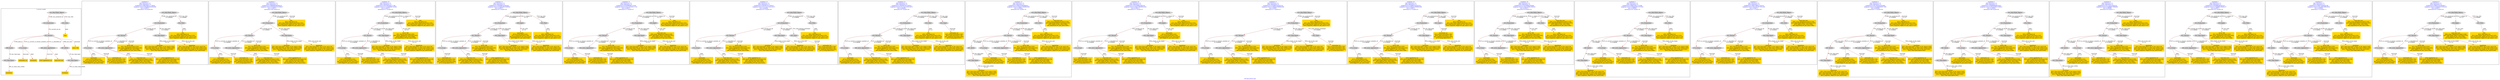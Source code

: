 digraph n0 {
fontcolor="blue"
remincross="true"
label="s03-ima-artists.xml"
subgraph cluster_0 {
label="1-correct model"
n2[style="filled",color="white",fillcolor="lightgray",label="E12_Production1"];
n3[style="filled",color="white",fillcolor="lightgray",label="E21_Person1"];
n4[style="filled",color="white",fillcolor="lightgray",label="E69_Death1"];
n5[style="filled",color="white",fillcolor="lightgray",label="E74_Group1"];
n6[style="filled",color="white",fillcolor="lightgray",label="E82_Actor_Appellation1"];
n7[style="filled",color="white",fillcolor="lightgray",label="E67_Birth1"];
n8[shape="plaintext",style="filled",fillcolor="gold",label="Artist URI"];
n9[style="filled",color="white",fillcolor="lightgray",label="E22_Man-Made_Object1"];
n10[style="filled",color="white",fillcolor="lightgray",label="E35_Title1"];
n11[shape="plaintext",style="filled",fillcolor="gold",label="title"];
n12[style="filled",color="white",fillcolor="lightgray",label="E52_Time-Span1"];
n13[shape="plaintext",style="filled",fillcolor="gold",label="birthDate"];
n14[style="filled",color="white",fillcolor="lightgray",label="E52_Time-Span2"];
n15[shape="plaintext",style="filled",fillcolor="gold",label="deathDate"];
n16[shape="plaintext",style="filled",fillcolor="gold",label="nationality uri"];
n17[shape="plaintext",style="filled",fillcolor="gold",label="nationality"];
n18[shape="plaintext",style="filled",fillcolor="gold",label="artist appellation uri"];
n19[shape="plaintext",style="filled",fillcolor="gold",label="name first last"];
}
subgraph cluster_1 {
label="candidate 0\nlink coherence:1.0\nnode coherence:1.0\nconfidence:0.5962596211778926\nmapping score:0.5945865403926308\ncost:13.99971\n-precision:0.79-recall:0.65"
n21[style="filled",color="white",fillcolor="lightgray",label="E12_Production1"];
n22[style="filled",color="white",fillcolor="lightgray",label="E21_Person1"];
n23[style="filled",color="white",fillcolor="lightgray",label="E52_Time-Span2"];
n24[style="filled",color="white",fillcolor="lightgray",label="E74_Group1"];
n25[style="filled",color="white",fillcolor="lightgray",label="E82_Actor_Appellation1"];
n26[style="filled",color="white",fillcolor="lightgray",label="E22_Man-Made_Object1"];
n27[style="filled",color="white",fillcolor="lightgray",label="E35_Title1"];
n28[shape="plaintext",style="filled",fillcolor="gold",label="nationality\n[E74_Group,label,0.552]\n[E74_Group,classLink,0.344]\n[E8_Acquisition,P3_has_note,0.055]\n[E30_Right,P3_has_note,0.049]"];
n29[shape="plaintext",style="filled",fillcolor="gold",label="birthDate\n[E52_Time-Span,P82a_begin_of_the_begin,0.593]\n[E52_Time-Span,P82_at_some_time_within,0.303]\n[E52_Time-Span,P82b_end_of_the_end,0.062]\n[E52_Time-Span,label,0.042]"];
n30[shape="plaintext",style="filled",fillcolor="gold",label="name first last\n[E82_Actor_Appellation,label,0.536]\n[E22_Man-Made_Object,classLink,0.297]\n[E30_Right,P3_has_note,0.085]\n[E8_Acquisition,P3_has_note,0.082]"];
n31[shape="plaintext",style="filled",fillcolor="gold",label="nationality uri\n[E74_Group,classLink,0.704]\n[E55_Type,classLink,0.176]\n[E57_Material,classLink,0.082]\n[E74_Group,label,0.037]"];
n32[shape="plaintext",style="filled",fillcolor="gold",label="deathDate\n[E52_Time-Span,P82b_end_of_the_end,0.54]\n[E52_Time-Span,P82_at_some_time_within,0.33]\n[E52_Time-Span,P82a_begin_of_the_begin,0.091]\n[E33_Linguistic_Object,P3_has_note,0.039]"];
n33[shape="plaintext",style="filled",fillcolor="gold",label="Artist URI\n[E21_Person,classLink,0.503]\n[E82_Actor_Appellation,classLink,0.382]\n[E30_Right,P3_has_note,0.068]\n[E8_Acquisition,P3_has_note,0.046]"];
n34[shape="plaintext",style="filled",fillcolor="gold",label="artist appellation uri\n[E82_Actor_Appellation,classLink,0.94]\n[E21_Person,classLink,0.048]\n[E30_Right,P3_has_note,0.007]\n[E8_Acquisition,P3_has_note,0.005]"];
n35[shape="plaintext",style="filled",fillcolor="gold",label="title\n[E35_Title,label,0.4]\n[E22_Man-Made_Object,classLink,0.335]\n[E73_Information_Object,P3_has_note,0.133]\n[E33_Linguistic_Object,P3_has_note,0.131]"];
}
subgraph cluster_2 {
label="candidate 1\nlink coherence:1.0\nnode coherence:1.0\nconfidence:0.5880848366589253\nmapping score:0.5918616122196417\ncost:12.99975\n-precision:0.69-recall:0.53"
n37[style="filled",color="white",fillcolor="lightgray",label="E12_Production1"];
n38[style="filled",color="white",fillcolor="lightgray",label="E21_Person1"];
n39[style="filled",color="white",fillcolor="lightgray",label="E52_Time-Span2"];
n40[style="filled",color="white",fillcolor="lightgray",label="E74_Group1"];
n41[style="filled",color="white",fillcolor="lightgray",label="E82_Actor_Appellation1"];
n42[style="filled",color="white",fillcolor="lightgray",label="E22_Man-Made_Object1"];
n43[shape="plaintext",style="filled",fillcolor="gold",label="nationality\n[E74_Group,label,0.552]\n[E74_Group,classLink,0.344]\n[E8_Acquisition,P3_has_note,0.055]\n[E30_Right,P3_has_note,0.049]"];
n44[shape="plaintext",style="filled",fillcolor="gold",label="birthDate\n[E52_Time-Span,P82a_begin_of_the_begin,0.593]\n[E52_Time-Span,P82_at_some_time_within,0.303]\n[E52_Time-Span,P82b_end_of_the_end,0.062]\n[E52_Time-Span,label,0.042]"];
n45[shape="plaintext",style="filled",fillcolor="gold",label="name first last\n[E82_Actor_Appellation,label,0.536]\n[E22_Man-Made_Object,classLink,0.297]\n[E30_Right,P3_has_note,0.085]\n[E8_Acquisition,P3_has_note,0.082]"];
n46[shape="plaintext",style="filled",fillcolor="gold",label="nationality uri\n[E74_Group,classLink,0.704]\n[E55_Type,classLink,0.176]\n[E57_Material,classLink,0.082]\n[E74_Group,label,0.037]"];
n47[shape="plaintext",style="filled",fillcolor="gold",label="deathDate\n[E52_Time-Span,P82b_end_of_the_end,0.54]\n[E52_Time-Span,P82_at_some_time_within,0.33]\n[E52_Time-Span,P82a_begin_of_the_begin,0.091]\n[E33_Linguistic_Object,P3_has_note,0.039]"];
n48[shape="plaintext",style="filled",fillcolor="gold",label="Artist URI\n[E21_Person,classLink,0.503]\n[E82_Actor_Appellation,classLink,0.382]\n[E30_Right,P3_has_note,0.068]\n[E8_Acquisition,P3_has_note,0.046]"];
n49[shape="plaintext",style="filled",fillcolor="gold",label="artist appellation uri\n[E82_Actor_Appellation,classLink,0.94]\n[E21_Person,classLink,0.048]\n[E30_Right,P3_has_note,0.007]\n[E8_Acquisition,P3_has_note,0.005]"];
n50[shape="plaintext",style="filled",fillcolor="gold",label="title\n[E35_Title,label,0.4]\n[E22_Man-Made_Object,classLink,0.335]\n[E73_Information_Object,P3_has_note,0.133]\n[E33_Linguistic_Object,P3_has_note,0.131]"];
}
subgraph cluster_3 {
label="candidate 10\nlink coherence:1.0\nnode coherence:1.0\nconfidence:0.5337340540217799\nmapping score:0.5737446846739266\ncost:13.99975\n-precision:0.57-recall:0.47"
n52[style="filled",color="white",fillcolor="lightgray",label="E12_Production1"];
n53[style="filled",color="white",fillcolor="lightgray",label="E21_Person1"];
n54[style="filled",color="white",fillcolor="lightgray",label="E52_Time-Span2"];
n55[style="filled",color="white",fillcolor="lightgray",label="E74_Group1"];
n56[style="filled",color="white",fillcolor="lightgray",label="E82_Actor_Appellation1"];
n57[style="filled",color="white",fillcolor="lightgray",label="E22_Man-Made_Object1"];
n58[style="filled",color="white",fillcolor="lightgray",label="E30_Right1"];
n59[shape="plaintext",style="filled",fillcolor="gold",label="nationality\n[E74_Group,label,0.552]\n[E74_Group,classLink,0.344]\n[E8_Acquisition,P3_has_note,0.055]\n[E30_Right,P3_has_note,0.049]"];
n60[shape="plaintext",style="filled",fillcolor="gold",label="Artist URI\n[E21_Person,classLink,0.503]\n[E82_Actor_Appellation,classLink,0.382]\n[E30_Right,P3_has_note,0.068]\n[E8_Acquisition,P3_has_note,0.046]"];
n61[shape="plaintext",style="filled",fillcolor="gold",label="birthDate\n[E52_Time-Span,P82a_begin_of_the_begin,0.593]\n[E52_Time-Span,P82_at_some_time_within,0.303]\n[E52_Time-Span,P82b_end_of_the_end,0.062]\n[E52_Time-Span,label,0.042]"];
n62[shape="plaintext",style="filled",fillcolor="gold",label="name first last\n[E82_Actor_Appellation,label,0.536]\n[E22_Man-Made_Object,classLink,0.297]\n[E30_Right,P3_has_note,0.085]\n[E8_Acquisition,P3_has_note,0.082]"];
n63[shape="plaintext",style="filled",fillcolor="gold",label="nationality uri\n[E74_Group,classLink,0.704]\n[E55_Type,classLink,0.176]\n[E57_Material,classLink,0.082]\n[E74_Group,label,0.037]"];
n64[shape="plaintext",style="filled",fillcolor="gold",label="deathDate\n[E52_Time-Span,P82b_end_of_the_end,0.54]\n[E52_Time-Span,P82_at_some_time_within,0.33]\n[E52_Time-Span,P82a_begin_of_the_begin,0.091]\n[E33_Linguistic_Object,P3_has_note,0.039]"];
n65[shape="plaintext",style="filled",fillcolor="gold",label="artist appellation uri\n[E82_Actor_Appellation,classLink,0.94]\n[E21_Person,classLink,0.048]\n[E30_Right,P3_has_note,0.007]\n[E8_Acquisition,P3_has_note,0.005]"];
n66[shape="plaintext",style="filled",fillcolor="gold",label="title\n[E35_Title,label,0.4]\n[E22_Man-Made_Object,classLink,0.335]\n[E73_Information_Object,P3_has_note,0.133]\n[E33_Linguistic_Object,P3_has_note,0.131]"];
}
subgraph cluster_4 {
label="candidate 11\nlink coherence:1.0\nnode coherence:1.0\nconfidence:0.5334086797082833\nmapping score:0.5528028932360944\ncost:14.99971\n-precision:0.67-recall:0.59"
n68[style="filled",color="white",fillcolor="lightgray",label="E12_Production1"];
n69[style="filled",color="white",fillcolor="lightgray",label="E21_Person1"];
n70[style="filled",color="white",fillcolor="lightgray",label="E52_Time-Span2"];
n71[style="filled",color="white",fillcolor="lightgray",label="E74_Group1"];
n72[style="filled",color="white",fillcolor="lightgray",label="E82_Actor_Appellation1"];
n73[style="filled",color="white",fillcolor="lightgray",label="E22_Man-Made_Object1"];
n74[style="filled",color="white",fillcolor="lightgray",label="E30_Right1"];
n75[style="filled",color="white",fillcolor="lightgray",label="E35_Title1"];
n76[shape="plaintext",style="filled",fillcolor="gold",label="nationality\n[E74_Group,label,0.552]\n[E74_Group,classLink,0.344]\n[E8_Acquisition,P3_has_note,0.055]\n[E30_Right,P3_has_note,0.049]"];
n77[shape="plaintext",style="filled",fillcolor="gold",label="birthDate\n[E52_Time-Span,P82a_begin_of_the_begin,0.593]\n[E52_Time-Span,P82_at_some_time_within,0.303]\n[E52_Time-Span,P82b_end_of_the_end,0.062]\n[E52_Time-Span,label,0.042]"];
n78[shape="plaintext",style="filled",fillcolor="gold",label="name first last\n[E82_Actor_Appellation,label,0.536]\n[E22_Man-Made_Object,classLink,0.297]\n[E30_Right,P3_has_note,0.085]\n[E8_Acquisition,P3_has_note,0.082]"];
n79[shape="plaintext",style="filled",fillcolor="gold",label="nationality uri\n[E74_Group,classLink,0.704]\n[E55_Type,classLink,0.176]\n[E57_Material,classLink,0.082]\n[E74_Group,label,0.037]"];
n80[shape="plaintext",style="filled",fillcolor="gold",label="deathDate\n[E52_Time-Span,P82b_end_of_the_end,0.54]\n[E52_Time-Span,P82_at_some_time_within,0.33]\n[E52_Time-Span,P82a_begin_of_the_begin,0.091]\n[E33_Linguistic_Object,P3_has_note,0.039]"];
n81[shape="plaintext",style="filled",fillcolor="gold",label="Artist URI\n[E21_Person,classLink,0.503]\n[E82_Actor_Appellation,classLink,0.382]\n[E30_Right,P3_has_note,0.068]\n[E8_Acquisition,P3_has_note,0.046]"];
n82[shape="plaintext",style="filled",fillcolor="gold",label="artist appellation uri\n[E82_Actor_Appellation,classLink,0.94]\n[E21_Person,classLink,0.048]\n[E30_Right,P3_has_note,0.007]\n[E8_Acquisition,P3_has_note,0.005]"];
n83[shape="plaintext",style="filled",fillcolor="gold",label="title\n[E35_Title,label,0.4]\n[E22_Man-Made_Object,classLink,0.335]\n[E73_Information_Object,P3_has_note,0.133]\n[E33_Linguistic_Object,P3_has_note,0.131]"];
}
subgraph cluster_5 {
label="candidate 12\nlink coherence:1.0\nnode coherence:1.0\nconfidence:0.5316399580715204\nmapping score:0.5522133193571735\ncost:13.99975\n-precision:0.57-recall:0.47"
n85[style="filled",color="white",fillcolor="lightgray",label="E12_Production1"];
n86[style="filled",color="white",fillcolor="lightgray",label="E21_Person1"];
n87[style="filled",color="white",fillcolor="lightgray",label="E52_Time-Span2"];
n88[style="filled",color="white",fillcolor="lightgray",label="E74_Group1"];
n89[style="filled",color="white",fillcolor="lightgray",label="E82_Actor_Appellation1"];
n90[style="filled",color="white",fillcolor="lightgray",label="E22_Man-Made_Object1"];
n91[style="filled",color="white",fillcolor="lightgray",label="E30_Right1"];
n92[shape="plaintext",style="filled",fillcolor="gold",label="nationality\n[E74_Group,label,0.552]\n[E74_Group,classLink,0.344]\n[E8_Acquisition,P3_has_note,0.055]\n[E30_Right,P3_has_note,0.049]"];
n93[shape="plaintext",style="filled",fillcolor="gold",label="name first last\n[E82_Actor_Appellation,label,0.536]\n[E22_Man-Made_Object,classLink,0.297]\n[E30_Right,P3_has_note,0.085]\n[E8_Acquisition,P3_has_note,0.082]"];
n94[shape="plaintext",style="filled",fillcolor="gold",label="birthDate\n[E52_Time-Span,P82a_begin_of_the_begin,0.593]\n[E52_Time-Span,P82_at_some_time_within,0.303]\n[E52_Time-Span,P82b_end_of_the_end,0.062]\n[E52_Time-Span,label,0.042]"];
n95[shape="plaintext",style="filled",fillcolor="gold",label="nationality uri\n[E74_Group,classLink,0.704]\n[E55_Type,classLink,0.176]\n[E57_Material,classLink,0.082]\n[E74_Group,label,0.037]"];
n96[shape="plaintext",style="filled",fillcolor="gold",label="deathDate\n[E52_Time-Span,P82b_end_of_the_end,0.54]\n[E52_Time-Span,P82_at_some_time_within,0.33]\n[E52_Time-Span,P82a_begin_of_the_begin,0.091]\n[E33_Linguistic_Object,P3_has_note,0.039]"];
n97[shape="plaintext",style="filled",fillcolor="gold",label="Artist URI\n[E21_Person,classLink,0.503]\n[E82_Actor_Appellation,classLink,0.382]\n[E30_Right,P3_has_note,0.068]\n[E8_Acquisition,P3_has_note,0.046]"];
n98[shape="plaintext",style="filled",fillcolor="gold",label="artist appellation uri\n[E82_Actor_Appellation,classLink,0.94]\n[E21_Person,classLink,0.048]\n[E30_Right,P3_has_note,0.007]\n[E8_Acquisition,P3_has_note,0.005]"];
n99[shape="plaintext",style="filled",fillcolor="gold",label="title\n[E35_Title,label,0.4]\n[E22_Man-Made_Object,classLink,0.335]\n[E73_Information_Object,P3_has_note,0.133]\n[E33_Linguistic_Object,P3_has_note,0.131]"];
}
subgraph cluster_6 {
label="candidate 13\nlink coherence:1.0\nnode coherence:1.0\nconfidence:0.5302641547240425\nmapping score:0.5517547182413475\ncost:14.99966\n-precision:0.67-recall:0.59"
n101[style="filled",color="white",fillcolor="lightgray",label="E12_Production1"];
n102[style="filled",color="white",fillcolor="lightgray",label="E21_Person1"];
n103[style="filled",color="white",fillcolor="lightgray",label="E52_Time-Span2"];
n104[style="filled",color="white",fillcolor="lightgray",label="E55_Type1"];
n105[style="filled",color="white",fillcolor="lightgray",label="E74_Group1"];
n106[style="filled",color="white",fillcolor="lightgray",label="E82_Actor_Appellation1"];
n107[style="filled",color="white",fillcolor="lightgray",label="E22_Man-Made_Object1"];
n108[style="filled",color="white",fillcolor="lightgray",label="E35_Title1"];
n109[shape="plaintext",style="filled",fillcolor="gold",label="nationality\n[E74_Group,label,0.552]\n[E74_Group,classLink,0.344]\n[E8_Acquisition,P3_has_note,0.055]\n[E30_Right,P3_has_note,0.049]"];
n110[shape="plaintext",style="filled",fillcolor="gold",label="birthDate\n[E52_Time-Span,P82a_begin_of_the_begin,0.593]\n[E52_Time-Span,P82_at_some_time_within,0.303]\n[E52_Time-Span,P82b_end_of_the_end,0.062]\n[E52_Time-Span,label,0.042]"];
n111[shape="plaintext",style="filled",fillcolor="gold",label="name first last\n[E82_Actor_Appellation,label,0.536]\n[E22_Man-Made_Object,classLink,0.297]\n[E30_Right,P3_has_note,0.085]\n[E8_Acquisition,P3_has_note,0.082]"];
n112[shape="plaintext",style="filled",fillcolor="gold",label="deathDate\n[E52_Time-Span,P82b_end_of_the_end,0.54]\n[E52_Time-Span,P82_at_some_time_within,0.33]\n[E52_Time-Span,P82a_begin_of_the_begin,0.091]\n[E33_Linguistic_Object,P3_has_note,0.039]"];
n113[shape="plaintext",style="filled",fillcolor="gold",label="Artist URI\n[E21_Person,classLink,0.503]\n[E82_Actor_Appellation,classLink,0.382]\n[E30_Right,P3_has_note,0.068]\n[E8_Acquisition,P3_has_note,0.046]"];
n114[shape="plaintext",style="filled",fillcolor="gold",label="artist appellation uri\n[E82_Actor_Appellation,classLink,0.94]\n[E21_Person,classLink,0.048]\n[E30_Right,P3_has_note,0.007]\n[E8_Acquisition,P3_has_note,0.005]"];
n115[shape="plaintext",style="filled",fillcolor="gold",label="nationality uri\n[E74_Group,classLink,0.704]\n[E55_Type,classLink,0.176]\n[E57_Material,classLink,0.082]\n[E74_Group,label,0.037]"];
n116[shape="plaintext",style="filled",fillcolor="gold",label="title\n[E35_Title,label,0.4]\n[E22_Man-Made_Object,classLink,0.335]\n[E73_Information_Object,P3_has_note,0.133]\n[E33_Linguistic_Object,P3_has_note,0.131]"];
}
subgraph cluster_7 {
label="candidate 14\nlink coherence:1.0\nnode coherence:1.0\nconfidence:0.5302641547240425\nmapping score:0.5517547182413475\ncost:14.99969\n-precision:0.67-recall:0.59"
n118[style="filled",color="white",fillcolor="lightgray",label="E12_Production1"];
n119[style="filled",color="white",fillcolor="lightgray",label="E21_Person1"];
n120[style="filled",color="white",fillcolor="lightgray",label="E52_Time-Span2"];
n121[style="filled",color="white",fillcolor="lightgray",label="E74_Group1"];
n122[style="filled",color="white",fillcolor="lightgray",label="E82_Actor_Appellation1"];
n123[style="filled",color="white",fillcolor="lightgray",label="E22_Man-Made_Object1"];
n124[style="filled",color="white",fillcolor="lightgray",label="E35_Title1"];
n125[style="filled",color="white",fillcolor="lightgray",label="E55_Type2"];
n126[shape="plaintext",style="filled",fillcolor="gold",label="nationality\n[E74_Group,label,0.552]\n[E74_Group,classLink,0.344]\n[E8_Acquisition,P3_has_note,0.055]\n[E30_Right,P3_has_note,0.049]"];
n127[shape="plaintext",style="filled",fillcolor="gold",label="birthDate\n[E52_Time-Span,P82a_begin_of_the_begin,0.593]\n[E52_Time-Span,P82_at_some_time_within,0.303]\n[E52_Time-Span,P82b_end_of_the_end,0.062]\n[E52_Time-Span,label,0.042]"];
n128[shape="plaintext",style="filled",fillcolor="gold",label="name first last\n[E82_Actor_Appellation,label,0.536]\n[E22_Man-Made_Object,classLink,0.297]\n[E30_Right,P3_has_note,0.085]\n[E8_Acquisition,P3_has_note,0.082]"];
n129[shape="plaintext",style="filled",fillcolor="gold",label="deathDate\n[E52_Time-Span,P82b_end_of_the_end,0.54]\n[E52_Time-Span,P82_at_some_time_within,0.33]\n[E52_Time-Span,P82a_begin_of_the_begin,0.091]\n[E33_Linguistic_Object,P3_has_note,0.039]"];
n130[shape="plaintext",style="filled",fillcolor="gold",label="Artist URI\n[E21_Person,classLink,0.503]\n[E82_Actor_Appellation,classLink,0.382]\n[E30_Right,P3_has_note,0.068]\n[E8_Acquisition,P3_has_note,0.046]"];
n131[shape="plaintext",style="filled",fillcolor="gold",label="nationality uri\n[E74_Group,classLink,0.704]\n[E55_Type,classLink,0.176]\n[E57_Material,classLink,0.082]\n[E74_Group,label,0.037]"];
n132[shape="plaintext",style="filled",fillcolor="gold",label="artist appellation uri\n[E82_Actor_Appellation,classLink,0.94]\n[E21_Person,classLink,0.048]\n[E30_Right,P3_has_note,0.007]\n[E8_Acquisition,P3_has_note,0.005]"];
n133[shape="plaintext",style="filled",fillcolor="gold",label="title\n[E35_Title,label,0.4]\n[E22_Man-Made_Object,classLink,0.335]\n[E73_Information_Object,P3_has_note,0.133]\n[E33_Linguistic_Object,P3_has_note,0.131]"];
}
subgraph cluster_8 {
label="candidate 15\nlink coherence:1.0\nnode coherence:1.0\nconfidence:0.5300132483986025\nmapping score:0.5308377494662008\ncost:15.99964\n-precision:0.81-recall:0.76"
n135[style="filled",color="white",fillcolor="lightgray",label="E12_Production1"];
n136[style="filled",color="white",fillcolor="lightgray",label="E21_Person1"];
n137[style="filled",color="white",fillcolor="lightgray",label="E52_Time-Span2"];
n138[style="filled",color="white",fillcolor="lightgray",label="E67_Birth1"];
n139[style="filled",color="white",fillcolor="lightgray",label="E74_Group1"];
n140[style="filled",color="white",fillcolor="lightgray",label="E82_Actor_Appellation1"];
n141[style="filled",color="white",fillcolor="lightgray",label="E22_Man-Made_Object1"];
n142[style="filled",color="white",fillcolor="lightgray",label="E35_Title1"];
n143[style="filled",color="white",fillcolor="lightgray",label="E52_Time-Span1"];
n144[shape="plaintext",style="filled",fillcolor="gold",label="nationality\n[E74_Group,label,0.552]\n[E74_Group,classLink,0.344]\n[E8_Acquisition,P3_has_note,0.055]\n[E30_Right,P3_has_note,0.049]"];
n145[shape="plaintext",style="filled",fillcolor="gold",label="birthDate\n[E52_Time-Span,P82a_begin_of_the_begin,0.593]\n[E52_Time-Span,P82_at_some_time_within,0.303]\n[E52_Time-Span,P82b_end_of_the_end,0.062]\n[E52_Time-Span,label,0.042]"];
n146[shape="plaintext",style="filled",fillcolor="gold",label="nationality uri\n[E74_Group,classLink,0.704]\n[E55_Type,classLink,0.176]\n[E57_Material,classLink,0.082]\n[E74_Group,label,0.037]"];
n147[shape="plaintext",style="filled",fillcolor="gold",label="deathDate\n[E52_Time-Span,P82b_end_of_the_end,0.54]\n[E52_Time-Span,P82_at_some_time_within,0.33]\n[E52_Time-Span,P82a_begin_of_the_begin,0.091]\n[E33_Linguistic_Object,P3_has_note,0.039]"];
n148[shape="plaintext",style="filled",fillcolor="gold",label="Artist URI\n[E21_Person,classLink,0.503]\n[E82_Actor_Appellation,classLink,0.382]\n[E30_Right,P3_has_note,0.068]\n[E8_Acquisition,P3_has_note,0.046]"];
n149[shape="plaintext",style="filled",fillcolor="gold",label="artist appellation uri\n[E82_Actor_Appellation,classLink,0.94]\n[E21_Person,classLink,0.048]\n[E30_Right,P3_has_note,0.007]\n[E8_Acquisition,P3_has_note,0.005]"];
n150[shape="plaintext",style="filled",fillcolor="gold",label="name first last\n[E82_Actor_Appellation,label,0.536]\n[E22_Man-Made_Object,classLink,0.297]\n[E30_Right,P3_has_note,0.085]\n[E8_Acquisition,P3_has_note,0.082]"];
n151[shape="plaintext",style="filled",fillcolor="gold",label="title\n[E35_Title,label,0.4]\n[E22_Man-Made_Object,classLink,0.335]\n[E73_Information_Object,P3_has_note,0.133]\n[E33_Linguistic_Object,P3_has_note,0.131]"];
}
subgraph cluster_9 {
label="candidate 16\nlink coherence:1.0\nnode coherence:1.0\nconfidence:0.5252338951893161\nmapping score:0.5500779650631054\ncost:13.99975\n-precision:0.57-recall:0.47"
n153[style="filled",color="white",fillcolor="lightgray",label="E12_Production1"];
n154[style="filled",color="white",fillcolor="lightgray",label="E21_Person1"];
n155[style="filled",color="white",fillcolor="lightgray",label="E52_Time-Span2"];
n156[style="filled",color="white",fillcolor="lightgray",label="E74_Group1"];
n157[style="filled",color="white",fillcolor="lightgray",label="E82_Actor_Appellation1"];
n158[style="filled",color="white",fillcolor="lightgray",label="E22_Man-Made_Object1"];
n159[style="filled",color="white",fillcolor="lightgray",label="E30_Right1"];
n160[shape="plaintext",style="filled",fillcolor="gold",label="nationality\n[E74_Group,label,0.552]\n[E74_Group,classLink,0.344]\n[E8_Acquisition,P3_has_note,0.055]\n[E30_Right,P3_has_note,0.049]"];
n161[shape="plaintext",style="filled",fillcolor="gold",label="birthDate\n[E52_Time-Span,P82a_begin_of_the_begin,0.593]\n[E52_Time-Span,P82_at_some_time_within,0.303]\n[E52_Time-Span,P82b_end_of_the_end,0.062]\n[E52_Time-Span,label,0.042]"];
n162[shape="plaintext",style="filled",fillcolor="gold",label="name first last\n[E82_Actor_Appellation,label,0.536]\n[E22_Man-Made_Object,classLink,0.297]\n[E30_Right,P3_has_note,0.085]\n[E8_Acquisition,P3_has_note,0.082]"];
n163[shape="plaintext",style="filled",fillcolor="gold",label="nationality uri\n[E74_Group,classLink,0.704]\n[E55_Type,classLink,0.176]\n[E57_Material,classLink,0.082]\n[E74_Group,label,0.037]"];
n164[shape="plaintext",style="filled",fillcolor="gold",label="deathDate\n[E52_Time-Span,P82b_end_of_the_end,0.54]\n[E52_Time-Span,P82_at_some_time_within,0.33]\n[E52_Time-Span,P82a_begin_of_the_begin,0.091]\n[E33_Linguistic_Object,P3_has_note,0.039]"];
n165[shape="plaintext",style="filled",fillcolor="gold",label="Artist URI\n[E21_Person,classLink,0.503]\n[E82_Actor_Appellation,classLink,0.382]\n[E30_Right,P3_has_note,0.068]\n[E8_Acquisition,P3_has_note,0.046]"];
n166[shape="plaintext",style="filled",fillcolor="gold",label="artist appellation uri\n[E82_Actor_Appellation,classLink,0.94]\n[E21_Person,classLink,0.048]\n[E30_Right,P3_has_note,0.007]\n[E8_Acquisition,P3_has_note,0.005]"];
n167[shape="plaintext",style="filled",fillcolor="gold",label="title\n[E35_Title,label,0.4]\n[E22_Man-Made_Object,classLink,0.335]\n[E73_Information_Object,P3_has_note,0.133]\n[E33_Linguistic_Object,P3_has_note,0.131]"];
}
subgraph cluster_10 {
label="candidate 17\nlink coherence:1.0\nnode coherence:1.0\nconfidence:0.5220893702050754\nmapping score:0.5490297900683584\ncost:13.9997\n-precision:0.57-recall:0.47"
n169[style="filled",color="white",fillcolor="lightgray",label="E12_Production1"];
n170[style="filled",color="white",fillcolor="lightgray",label="E21_Person1"];
n171[style="filled",color="white",fillcolor="lightgray",label="E52_Time-Span2"];
n172[style="filled",color="white",fillcolor="lightgray",label="E55_Type1"];
n173[style="filled",color="white",fillcolor="lightgray",label="E74_Group1"];
n174[style="filled",color="white",fillcolor="lightgray",label="E82_Actor_Appellation1"];
n175[style="filled",color="white",fillcolor="lightgray",label="E22_Man-Made_Object1"];
n176[shape="plaintext",style="filled",fillcolor="gold",label="nationality\n[E74_Group,label,0.552]\n[E74_Group,classLink,0.344]\n[E8_Acquisition,P3_has_note,0.055]\n[E30_Right,P3_has_note,0.049]"];
n177[shape="plaintext",style="filled",fillcolor="gold",label="birthDate\n[E52_Time-Span,P82a_begin_of_the_begin,0.593]\n[E52_Time-Span,P82_at_some_time_within,0.303]\n[E52_Time-Span,P82b_end_of_the_end,0.062]\n[E52_Time-Span,label,0.042]"];
n178[shape="plaintext",style="filled",fillcolor="gold",label="name first last\n[E82_Actor_Appellation,label,0.536]\n[E22_Man-Made_Object,classLink,0.297]\n[E30_Right,P3_has_note,0.085]\n[E8_Acquisition,P3_has_note,0.082]"];
n179[shape="plaintext",style="filled",fillcolor="gold",label="deathDate\n[E52_Time-Span,P82b_end_of_the_end,0.54]\n[E52_Time-Span,P82_at_some_time_within,0.33]\n[E52_Time-Span,P82a_begin_of_the_begin,0.091]\n[E33_Linguistic_Object,P3_has_note,0.039]"];
n180[shape="plaintext",style="filled",fillcolor="gold",label="Artist URI\n[E21_Person,classLink,0.503]\n[E82_Actor_Appellation,classLink,0.382]\n[E30_Right,P3_has_note,0.068]\n[E8_Acquisition,P3_has_note,0.046]"];
n181[shape="plaintext",style="filled",fillcolor="gold",label="artist appellation uri\n[E82_Actor_Appellation,classLink,0.94]\n[E21_Person,classLink,0.048]\n[E30_Right,P3_has_note,0.007]\n[E8_Acquisition,P3_has_note,0.005]"];
n182[shape="plaintext",style="filled",fillcolor="gold",label="nationality uri\n[E74_Group,classLink,0.704]\n[E55_Type,classLink,0.176]\n[E57_Material,classLink,0.082]\n[E74_Group,label,0.037]"];
n183[shape="plaintext",style="filled",fillcolor="gold",label="title\n[E35_Title,label,0.4]\n[E22_Man-Made_Object,classLink,0.335]\n[E73_Information_Object,P3_has_note,0.133]\n[E33_Linguistic_Object,P3_has_note,0.131]"];
}
subgraph cluster_11 {
label="candidate 18\nlink coherence:1.0\nnode coherence:1.0\nconfidence:0.5220893702050754\nmapping score:0.5490297900683584\ncost:13.99973\n-precision:0.57-recall:0.47"
n185[style="filled",color="white",fillcolor="lightgray",label="E12_Production1"];
n186[style="filled",color="white",fillcolor="lightgray",label="E21_Person1"];
n187[style="filled",color="white",fillcolor="lightgray",label="E52_Time-Span2"];
n188[style="filled",color="white",fillcolor="lightgray",label="E74_Group1"];
n189[style="filled",color="white",fillcolor="lightgray",label="E82_Actor_Appellation1"];
n190[style="filled",color="white",fillcolor="lightgray",label="E22_Man-Made_Object1"];
n191[style="filled",color="white",fillcolor="lightgray",label="E55_Type2"];
n192[shape="plaintext",style="filled",fillcolor="gold",label="nationality\n[E74_Group,label,0.552]\n[E74_Group,classLink,0.344]\n[E8_Acquisition,P3_has_note,0.055]\n[E30_Right,P3_has_note,0.049]"];
n193[shape="plaintext",style="filled",fillcolor="gold",label="birthDate\n[E52_Time-Span,P82a_begin_of_the_begin,0.593]\n[E52_Time-Span,P82_at_some_time_within,0.303]\n[E52_Time-Span,P82b_end_of_the_end,0.062]\n[E52_Time-Span,label,0.042]"];
n194[shape="plaintext",style="filled",fillcolor="gold",label="name first last\n[E82_Actor_Appellation,label,0.536]\n[E22_Man-Made_Object,classLink,0.297]\n[E30_Right,P3_has_note,0.085]\n[E8_Acquisition,P3_has_note,0.082]"];
n195[shape="plaintext",style="filled",fillcolor="gold",label="deathDate\n[E52_Time-Span,P82b_end_of_the_end,0.54]\n[E52_Time-Span,P82_at_some_time_within,0.33]\n[E52_Time-Span,P82a_begin_of_the_begin,0.091]\n[E33_Linguistic_Object,P3_has_note,0.039]"];
n196[shape="plaintext",style="filled",fillcolor="gold",label="Artist URI\n[E21_Person,classLink,0.503]\n[E82_Actor_Appellation,classLink,0.382]\n[E30_Right,P3_has_note,0.068]\n[E8_Acquisition,P3_has_note,0.046]"];
n197[shape="plaintext",style="filled",fillcolor="gold",label="nationality uri\n[E74_Group,classLink,0.704]\n[E55_Type,classLink,0.176]\n[E57_Material,classLink,0.082]\n[E74_Group,label,0.037]"];
n198[shape="plaintext",style="filled",fillcolor="gold",label="artist appellation uri\n[E82_Actor_Appellation,classLink,0.94]\n[E21_Person,classLink,0.048]\n[E30_Right,P3_has_note,0.007]\n[E8_Acquisition,P3_has_note,0.005]"];
n199[shape="plaintext",style="filled",fillcolor="gold",label="title\n[E35_Title,label,0.4]\n[E22_Man-Made_Object,classLink,0.335]\n[E73_Information_Object,P3_has_note,0.133]\n[E33_Linguistic_Object,P3_has_note,0.131]"];
}
subgraph cluster_12 {
label="candidate 19\nlink coherence:1.0\nnode coherence:1.0\nconfidence:0.5120230804783065\nmapping score:0.5456743601594355\ncost:14.99971\n-precision:0.6-recall:0.53"
n201[style="filled",color="white",fillcolor="lightgray",label="E12_Production1"];
n202[style="filled",color="white",fillcolor="lightgray",label="E21_Person1"];
n203[style="filled",color="white",fillcolor="lightgray",label="E52_Time-Span2"];
n204[style="filled",color="white",fillcolor="lightgray",label="E74_Group1"];
n205[style="filled",color="white",fillcolor="lightgray",label="E82_Actor_Appellation1"];
n206[style="filled",color="white",fillcolor="lightgray",label="E22_Man-Made_Object1"];
n207[style="filled",color="white",fillcolor="lightgray",label="E30_Right1"];
n208[style="filled",color="white",fillcolor="lightgray",label="E35_Title1"];
n209[shape="plaintext",style="filled",fillcolor="gold",label="nationality\n[E74_Group,label,0.552]\n[E74_Group,classLink,0.344]\n[E8_Acquisition,P3_has_note,0.055]\n[E30_Right,P3_has_note,0.049]"];
n210[shape="plaintext",style="filled",fillcolor="gold",label="Artist URI\n[E21_Person,classLink,0.503]\n[E82_Actor_Appellation,classLink,0.382]\n[E30_Right,P3_has_note,0.068]\n[E8_Acquisition,P3_has_note,0.046]"];
n211[shape="plaintext",style="filled",fillcolor="gold",label="birthDate\n[E52_Time-Span,P82a_begin_of_the_begin,0.593]\n[E52_Time-Span,P82_at_some_time_within,0.303]\n[E52_Time-Span,P82b_end_of_the_end,0.062]\n[E52_Time-Span,label,0.042]"];
n212[shape="plaintext",style="filled",fillcolor="gold",label="nationality uri\n[E74_Group,classLink,0.704]\n[E55_Type,classLink,0.176]\n[E57_Material,classLink,0.082]\n[E74_Group,label,0.037]"];
n213[shape="plaintext",style="filled",fillcolor="gold",label="deathDate\n[E52_Time-Span,P82b_end_of_the_end,0.54]\n[E52_Time-Span,P82_at_some_time_within,0.33]\n[E52_Time-Span,P82a_begin_of_the_begin,0.091]\n[E33_Linguistic_Object,P3_has_note,0.039]"];
n214[shape="plaintext",style="filled",fillcolor="gold",label="artist appellation uri\n[E82_Actor_Appellation,classLink,0.94]\n[E21_Person,classLink,0.048]\n[E30_Right,P3_has_note,0.007]\n[E8_Acquisition,P3_has_note,0.005]"];
n215[shape="plaintext",style="filled",fillcolor="gold",label="name first last\n[E82_Actor_Appellation,label,0.536]\n[E22_Man-Made_Object,classLink,0.297]\n[E30_Right,P3_has_note,0.085]\n[E8_Acquisition,P3_has_note,0.082]"];
n216[shape="plaintext",style="filled",fillcolor="gold",label="title\n[E35_Title,label,0.4]\n[E22_Man-Made_Object,classLink,0.335]\n[E73_Information_Object,P3_has_note,0.133]\n[E33_Linguistic_Object,P3_has_note,0.131]"];
}
subgraph cluster_13 {
label="candidate 2\nlink coherence:1.0\nnode coherence:1.0\nconfidence:0.5699576027122366\nmapping score:0.5649858675707455\ncost:15.99964\n-precision:0.81-recall:0.76"
n218[style="filled",color="white",fillcolor="lightgray",label="E12_Production1"];
n219[style="filled",color="white",fillcolor="lightgray",label="E21_Person1"];
n220[style="filled",color="white",fillcolor="lightgray",label="E52_Time-Span2"];
n221[style="filled",color="white",fillcolor="lightgray",label="E67_Birth1"];
n222[style="filled",color="white",fillcolor="lightgray",label="E74_Group1"];
n223[style="filled",color="white",fillcolor="lightgray",label="E82_Actor_Appellation1"];
n224[style="filled",color="white",fillcolor="lightgray",label="E22_Man-Made_Object1"];
n225[style="filled",color="white",fillcolor="lightgray",label="E35_Title1"];
n226[style="filled",color="white",fillcolor="lightgray",label="E52_Time-Span1"];
n227[shape="plaintext",style="filled",fillcolor="gold",label="nationality\n[E74_Group,label,0.552]\n[E74_Group,classLink,0.344]\n[E8_Acquisition,P3_has_note,0.055]\n[E30_Right,P3_has_note,0.049]"];
n228[shape="plaintext",style="filled",fillcolor="gold",label="birthDate\n[E52_Time-Span,P82a_begin_of_the_begin,0.593]\n[E52_Time-Span,P82_at_some_time_within,0.303]\n[E52_Time-Span,P82b_end_of_the_end,0.062]\n[E52_Time-Span,label,0.042]"];
n229[shape="plaintext",style="filled",fillcolor="gold",label="name first last\n[E82_Actor_Appellation,label,0.536]\n[E22_Man-Made_Object,classLink,0.297]\n[E30_Right,P3_has_note,0.085]\n[E8_Acquisition,P3_has_note,0.082]"];
n230[shape="plaintext",style="filled",fillcolor="gold",label="deathDate\n[E52_Time-Span,P82b_end_of_the_end,0.54]\n[E52_Time-Span,P82_at_some_time_within,0.33]\n[E52_Time-Span,P82a_begin_of_the_begin,0.091]\n[E33_Linguistic_Object,P3_has_note,0.039]"];
n231[shape="plaintext",style="filled",fillcolor="gold",label="nationality uri\n[E74_Group,classLink,0.704]\n[E55_Type,classLink,0.176]\n[E57_Material,classLink,0.082]\n[E74_Group,label,0.037]"];
n232[shape="plaintext",style="filled",fillcolor="gold",label="Artist URI\n[E21_Person,classLink,0.503]\n[E82_Actor_Appellation,classLink,0.382]\n[E30_Right,P3_has_note,0.068]\n[E8_Acquisition,P3_has_note,0.046]"];
n233[shape="plaintext",style="filled",fillcolor="gold",label="artist appellation uri\n[E82_Actor_Appellation,classLink,0.94]\n[E21_Person,classLink,0.048]\n[E30_Right,P3_has_note,0.007]\n[E8_Acquisition,P3_has_note,0.005]"];
n234[shape="plaintext",style="filled",fillcolor="gold",label="title\n[E35_Title,label,0.4]\n[E22_Man-Made_Object,classLink,0.335]\n[E73_Information_Object,P3_has_note,0.133]\n[E33_Linguistic_Object,P3_has_note,0.131]"];
}
subgraph cluster_14 {
label="candidate 3\nlink coherence:1.0\nnode coherence:1.0\nconfidence:0.5663738631154519\nmapping score:0.5637912877051506\ncost:13.99971\n-precision:0.71-recall:0.59"
n236[style="filled",color="white",fillcolor="lightgray",label="E12_Production1"];
n237[style="filled",color="white",fillcolor="lightgray",label="E21_Person1"];
n238[style="filled",color="white",fillcolor="lightgray",label="E52_Time-Span2"];
n239[style="filled",color="white",fillcolor="lightgray",label="E74_Group1"];
n240[style="filled",color="white",fillcolor="lightgray",label="E82_Actor_Appellation1"];
n241[style="filled",color="white",fillcolor="lightgray",label="E22_Man-Made_Object1"];
n242[style="filled",color="white",fillcolor="lightgray",label="E35_Title1"];
n243[shape="plaintext",style="filled",fillcolor="gold",label="nationality\n[E74_Group,label,0.552]\n[E74_Group,classLink,0.344]\n[E8_Acquisition,P3_has_note,0.055]\n[E30_Right,P3_has_note,0.049]"];
n244[shape="plaintext",style="filled",fillcolor="gold",label="birthDate\n[E52_Time-Span,P82a_begin_of_the_begin,0.593]\n[E52_Time-Span,P82_at_some_time_within,0.303]\n[E52_Time-Span,P82b_end_of_the_end,0.062]\n[E52_Time-Span,label,0.042]"];
n245[shape="plaintext",style="filled",fillcolor="gold",label="nationality uri\n[E74_Group,classLink,0.704]\n[E55_Type,classLink,0.176]\n[E57_Material,classLink,0.082]\n[E74_Group,label,0.037]"];
n246[shape="plaintext",style="filled",fillcolor="gold",label="deathDate\n[E52_Time-Span,P82b_end_of_the_end,0.54]\n[E52_Time-Span,P82_at_some_time_within,0.33]\n[E52_Time-Span,P82a_begin_of_the_begin,0.091]\n[E33_Linguistic_Object,P3_has_note,0.039]"];
n247[shape="plaintext",style="filled",fillcolor="gold",label="Artist URI\n[E21_Person,classLink,0.503]\n[E82_Actor_Appellation,classLink,0.382]\n[E30_Right,P3_has_note,0.068]\n[E8_Acquisition,P3_has_note,0.046]"];
n248[shape="plaintext",style="filled",fillcolor="gold",label="artist appellation uri\n[E82_Actor_Appellation,classLink,0.94]\n[E21_Person,classLink,0.048]\n[E30_Right,P3_has_note,0.007]\n[E8_Acquisition,P3_has_note,0.005]"];
n249[shape="plaintext",style="filled",fillcolor="gold",label="name first last\n[E82_Actor_Appellation,label,0.536]\n[E22_Man-Made_Object,classLink,0.297]\n[E30_Right,P3_has_note,0.085]\n[E8_Acquisition,P3_has_note,0.082]"];
n250[shape="plaintext",style="filled",fillcolor="gold",label="title\n[E35_Title,label,0.4]\n[E22_Man-Made_Object,classLink,0.335]\n[E73_Information_Object,P3_has_note,0.133]\n[E33_Linguistic_Object,P3_has_note,0.131]"];
}
subgraph cluster_15 {
label="candidate 4\nlink coherence:1.0\nnode coherence:1.0\nconfidence:0.5617828181932694\nmapping score:0.5622609393977565\ncost:14.99968\n-precision:0.73-recall:0.65"
n252[style="filled",color="white",fillcolor="lightgray",label="E12_Production1"];
n253[style="filled",color="white",fillcolor="lightgray",label="E21_Person1"];
n254[style="filled",color="white",fillcolor="lightgray",label="E52_Time-Span2"];
n255[style="filled",color="white",fillcolor="lightgray",label="E67_Birth1"];
n256[style="filled",color="white",fillcolor="lightgray",label="E74_Group1"];
n257[style="filled",color="white",fillcolor="lightgray",label="E82_Actor_Appellation1"];
n258[style="filled",color="white",fillcolor="lightgray",label="E22_Man-Made_Object1"];
n259[style="filled",color="white",fillcolor="lightgray",label="E52_Time-Span1"];
n260[shape="plaintext",style="filled",fillcolor="gold",label="nationality\n[E74_Group,label,0.552]\n[E74_Group,classLink,0.344]\n[E8_Acquisition,P3_has_note,0.055]\n[E30_Right,P3_has_note,0.049]"];
n261[shape="plaintext",style="filled",fillcolor="gold",label="birthDate\n[E52_Time-Span,P82a_begin_of_the_begin,0.593]\n[E52_Time-Span,P82_at_some_time_within,0.303]\n[E52_Time-Span,P82b_end_of_the_end,0.062]\n[E52_Time-Span,label,0.042]"];
n262[shape="plaintext",style="filled",fillcolor="gold",label="name first last\n[E82_Actor_Appellation,label,0.536]\n[E22_Man-Made_Object,classLink,0.297]\n[E30_Right,P3_has_note,0.085]\n[E8_Acquisition,P3_has_note,0.082]"];
n263[shape="plaintext",style="filled",fillcolor="gold",label="deathDate\n[E52_Time-Span,P82b_end_of_the_end,0.54]\n[E52_Time-Span,P82_at_some_time_within,0.33]\n[E52_Time-Span,P82a_begin_of_the_begin,0.091]\n[E33_Linguistic_Object,P3_has_note,0.039]"];
n264[shape="plaintext",style="filled",fillcolor="gold",label="nationality uri\n[E74_Group,classLink,0.704]\n[E55_Type,classLink,0.176]\n[E57_Material,classLink,0.082]\n[E74_Group,label,0.037]"];
n265[shape="plaintext",style="filled",fillcolor="gold",label="Artist URI\n[E21_Person,classLink,0.503]\n[E82_Actor_Appellation,classLink,0.382]\n[E30_Right,P3_has_note,0.068]\n[E8_Acquisition,P3_has_note,0.046]"];
n266[shape="plaintext",style="filled",fillcolor="gold",label="artist appellation uri\n[E82_Actor_Appellation,classLink,0.94]\n[E21_Person,classLink,0.048]\n[E30_Right,P3_has_note,0.007]\n[E8_Acquisition,P3_has_note,0.005]"];
n267[shape="plaintext",style="filled",fillcolor="gold",label="title\n[E35_Title,label,0.4]\n[E22_Man-Made_Object,classLink,0.335]\n[E73_Information_Object,P3_has_note,0.133]\n[E33_Linguistic_Object,P3_has_note,0.131]"];
}
subgraph cluster_16 {
label="candidate 5\nlink coherence:1.0\nnode coherence:1.0\nconfidence:0.5598990064610432\nmapping score:0.5616330021536811\ncost:15.99964\n-precision:0.88-recall:0.82"
n269[style="filled",color="white",fillcolor="lightgray",label="E12_Production1"];
n270[style="filled",color="white",fillcolor="lightgray",label="E21_Person1"];
n271[style="filled",color="white",fillcolor="lightgray",label="E52_Time-Span2"];
n272[style="filled",color="white",fillcolor="lightgray",label="E67_Birth1"];
n273[style="filled",color="white",fillcolor="lightgray",label="E74_Group1"];
n274[style="filled",color="white",fillcolor="lightgray",label="E82_Actor_Appellation1"];
n275[style="filled",color="white",fillcolor="lightgray",label="E22_Man-Made_Object1"];
n276[style="filled",color="white",fillcolor="lightgray",label="E35_Title1"];
n277[style="filled",color="white",fillcolor="lightgray",label="E52_Time-Span1"];
n278[shape="plaintext",style="filled",fillcolor="gold",label="nationality\n[E74_Group,label,0.552]\n[E74_Group,classLink,0.344]\n[E8_Acquisition,P3_has_note,0.055]\n[E30_Right,P3_has_note,0.049]"];
n279[shape="plaintext",style="filled",fillcolor="gold",label="name first last\n[E82_Actor_Appellation,label,0.536]\n[E22_Man-Made_Object,classLink,0.297]\n[E30_Right,P3_has_note,0.085]\n[E8_Acquisition,P3_has_note,0.082]"];
n280[shape="plaintext",style="filled",fillcolor="gold",label="birthDate\n[E52_Time-Span,P82a_begin_of_the_begin,0.593]\n[E52_Time-Span,P82_at_some_time_within,0.303]\n[E52_Time-Span,P82b_end_of_the_end,0.062]\n[E52_Time-Span,label,0.042]"];
n281[shape="plaintext",style="filled",fillcolor="gold",label="nationality uri\n[E74_Group,classLink,0.704]\n[E55_Type,classLink,0.176]\n[E57_Material,classLink,0.082]\n[E74_Group,label,0.037]"];
n282[shape="plaintext",style="filled",fillcolor="gold",label="deathDate\n[E52_Time-Span,P82b_end_of_the_end,0.54]\n[E52_Time-Span,P82_at_some_time_within,0.33]\n[E52_Time-Span,P82a_begin_of_the_begin,0.091]\n[E33_Linguistic_Object,P3_has_note,0.039]"];
n283[shape="plaintext",style="filled",fillcolor="gold",label="Artist URI\n[E21_Person,classLink,0.503]\n[E82_Actor_Appellation,classLink,0.382]\n[E30_Right,P3_has_note,0.068]\n[E8_Acquisition,P3_has_note,0.046]"];
n284[shape="plaintext",style="filled",fillcolor="gold",label="artist appellation uri\n[E82_Actor_Appellation,classLink,0.94]\n[E21_Person,classLink,0.048]\n[E30_Right,P3_has_note,0.007]\n[E8_Acquisition,P3_has_note,0.005]"];
n285[shape="plaintext",style="filled",fillcolor="gold",label="title\n[E35_Title,label,0.4]\n[E22_Man-Made_Object,classLink,0.335]\n[E73_Information_Object,P3_has_note,0.133]\n[E33_Linguistic_Object,P3_has_note,0.131]"];
}
subgraph cluster_17 {
label="candidate 6\nlink coherence:1.0\nnode coherence:1.0\nconfidence:0.551724221942076\nmapping score:0.558908073980692\ncost:14.99968\n-precision:0.8-recall:0.71"
n287[style="filled",color="white",fillcolor="lightgray",label="E12_Production1"];
n288[style="filled",color="white",fillcolor="lightgray",label="E21_Person1"];
n289[style="filled",color="white",fillcolor="lightgray",label="E52_Time-Span2"];
n290[style="filled",color="white",fillcolor="lightgray",label="E67_Birth1"];
n291[style="filled",color="white",fillcolor="lightgray",label="E74_Group1"];
n292[style="filled",color="white",fillcolor="lightgray",label="E82_Actor_Appellation1"];
n293[style="filled",color="white",fillcolor="lightgray",label="E22_Man-Made_Object1"];
n294[style="filled",color="white",fillcolor="lightgray",label="E52_Time-Span1"];
n295[shape="plaintext",style="filled",fillcolor="gold",label="nationality\n[E74_Group,label,0.552]\n[E74_Group,classLink,0.344]\n[E8_Acquisition,P3_has_note,0.055]\n[E30_Right,P3_has_note,0.049]"];
n296[shape="plaintext",style="filled",fillcolor="gold",label="name first last\n[E82_Actor_Appellation,label,0.536]\n[E22_Man-Made_Object,classLink,0.297]\n[E30_Right,P3_has_note,0.085]\n[E8_Acquisition,P3_has_note,0.082]"];
n297[shape="plaintext",style="filled",fillcolor="gold",label="birthDate\n[E52_Time-Span,P82a_begin_of_the_begin,0.593]\n[E52_Time-Span,P82_at_some_time_within,0.303]\n[E52_Time-Span,P82b_end_of_the_end,0.062]\n[E52_Time-Span,label,0.042]"];
n298[shape="plaintext",style="filled",fillcolor="gold",label="nationality uri\n[E74_Group,classLink,0.704]\n[E55_Type,classLink,0.176]\n[E57_Material,classLink,0.082]\n[E74_Group,label,0.037]"];
n299[shape="plaintext",style="filled",fillcolor="gold",label="deathDate\n[E52_Time-Span,P82b_end_of_the_end,0.54]\n[E52_Time-Span,P82_at_some_time_within,0.33]\n[E52_Time-Span,P82a_begin_of_the_begin,0.091]\n[E33_Linguistic_Object,P3_has_note,0.039]"];
n300[shape="plaintext",style="filled",fillcolor="gold",label="Artist URI\n[E21_Person,classLink,0.503]\n[E82_Actor_Appellation,classLink,0.382]\n[E30_Right,P3_has_note,0.068]\n[E8_Acquisition,P3_has_note,0.046]"];
n301[shape="plaintext",style="filled",fillcolor="gold",label="artist appellation uri\n[E82_Actor_Appellation,classLink,0.94]\n[E21_Person,classLink,0.048]\n[E30_Right,P3_has_note,0.007]\n[E8_Acquisition,P3_has_note,0.005]"];
n302[shape="plaintext",style="filled",fillcolor="gold",label="title\n[E35_Title,label,0.4]\n[E22_Man-Made_Object,classLink,0.335]\n[E73_Information_Object,P3_has_note,0.133]\n[E33_Linguistic_Object,P3_has_note,0.131]"];
}
subgraph cluster_18 {
label="candidate 7\nlink coherence:1.0\nnode coherence:1.0\nconfidence:0.5419088385407471\nmapping score:0.5764696128469157\ncost:14.99971\n-precision:0.67-recall:0.59"
n304[style="filled",color="white",fillcolor="lightgray",label="E12_Production1"];
n305[style="filled",color="white",fillcolor="lightgray",label="E21_Person1"];
n306[style="filled",color="white",fillcolor="lightgray",label="E52_Time-Span2"];
n307[style="filled",color="white",fillcolor="lightgray",label="E74_Group1"];
n308[style="filled",color="white",fillcolor="lightgray",label="E82_Actor_Appellation1"];
n309[style="filled",color="white",fillcolor="lightgray",label="E22_Man-Made_Object1"];
n310[style="filled",color="white",fillcolor="lightgray",label="E30_Right1"];
n311[style="filled",color="white",fillcolor="lightgray",label="E35_Title1"];
n312[shape="plaintext",style="filled",fillcolor="gold",label="nationality\n[E74_Group,label,0.552]\n[E74_Group,classLink,0.344]\n[E8_Acquisition,P3_has_note,0.055]\n[E30_Right,P3_has_note,0.049]"];
n313[shape="plaintext",style="filled",fillcolor="gold",label="Artist URI\n[E21_Person,classLink,0.503]\n[E82_Actor_Appellation,classLink,0.382]\n[E30_Right,P3_has_note,0.068]\n[E8_Acquisition,P3_has_note,0.046]"];
n314[shape="plaintext",style="filled",fillcolor="gold",label="birthDate\n[E52_Time-Span,P82a_begin_of_the_begin,0.593]\n[E52_Time-Span,P82_at_some_time_within,0.303]\n[E52_Time-Span,P82b_end_of_the_end,0.062]\n[E52_Time-Span,label,0.042]"];
n315[shape="plaintext",style="filled",fillcolor="gold",label="name first last\n[E82_Actor_Appellation,label,0.536]\n[E22_Man-Made_Object,classLink,0.297]\n[E30_Right,P3_has_note,0.085]\n[E8_Acquisition,P3_has_note,0.082]"];
n316[shape="plaintext",style="filled",fillcolor="gold",label="nationality uri\n[E74_Group,classLink,0.704]\n[E55_Type,classLink,0.176]\n[E57_Material,classLink,0.082]\n[E74_Group,label,0.037]"];
n317[shape="plaintext",style="filled",fillcolor="gold",label="deathDate\n[E52_Time-Span,P82b_end_of_the_end,0.54]\n[E52_Time-Span,P82_at_some_time_within,0.33]\n[E52_Time-Span,P82a_begin_of_the_begin,0.091]\n[E33_Linguistic_Object,P3_has_note,0.039]"];
n318[shape="plaintext",style="filled",fillcolor="gold",label="artist appellation uri\n[E82_Actor_Appellation,classLink,0.94]\n[E21_Person,classLink,0.048]\n[E30_Right,P3_has_note,0.007]\n[E8_Acquisition,P3_has_note,0.005]"];
n319[shape="plaintext",style="filled",fillcolor="gold",label="title\n[E35_Title,label,0.4]\n[E22_Man-Made_Object,classLink,0.335]\n[E73_Information_Object,P3_has_note,0.133]\n[E33_Linguistic_Object,P3_has_note,0.131]"];
}
subgraph cluster_19 {
label="candidate 8\nlink coherence:1.0\nnode coherence:1.0\nconfidence:0.540071844649796\nmapping score:0.5341906148832654\ncost:15.99964\n-precision:0.75-recall:0.71"
n321[style="filled",color="white",fillcolor="lightgray",label="E12_Production1"];
n322[style="filled",color="white",fillcolor="lightgray",label="E21_Person1"];
n323[style="filled",color="white",fillcolor="lightgray",label="E52_Time-Span2"];
n324[style="filled",color="white",fillcolor="lightgray",label="E67_Birth1"];
n325[style="filled",color="white",fillcolor="lightgray",label="E74_Group1"];
n326[style="filled",color="white",fillcolor="lightgray",label="E82_Actor_Appellation1"];
n327[style="filled",color="white",fillcolor="lightgray",label="E22_Man-Made_Object1"];
n328[style="filled",color="white",fillcolor="lightgray",label="E35_Title1"];
n329[style="filled",color="white",fillcolor="lightgray",label="E52_Time-Span1"];
n330[shape="plaintext",style="filled",fillcolor="gold",label="nationality\n[E74_Group,label,0.552]\n[E74_Group,classLink,0.344]\n[E8_Acquisition,P3_has_note,0.055]\n[E30_Right,P3_has_note,0.049]"];
n331[shape="plaintext",style="filled",fillcolor="gold",label="birthDate\n[E52_Time-Span,P82a_begin_of_the_begin,0.593]\n[E52_Time-Span,P82_at_some_time_within,0.303]\n[E52_Time-Span,P82b_end_of_the_end,0.062]\n[E52_Time-Span,label,0.042]"];
n332[shape="plaintext",style="filled",fillcolor="gold",label="deathDate\n[E52_Time-Span,P82b_end_of_the_end,0.54]\n[E52_Time-Span,P82_at_some_time_within,0.33]\n[E52_Time-Span,P82a_begin_of_the_begin,0.091]\n[E33_Linguistic_Object,P3_has_note,0.039]"];
n333[shape="plaintext",style="filled",fillcolor="gold",label="nationality uri\n[E74_Group,classLink,0.704]\n[E55_Type,classLink,0.176]\n[E57_Material,classLink,0.082]\n[E74_Group,label,0.037]"];
n334[shape="plaintext",style="filled",fillcolor="gold",label="Artist URI\n[E21_Person,classLink,0.503]\n[E82_Actor_Appellation,classLink,0.382]\n[E30_Right,P3_has_note,0.068]\n[E8_Acquisition,P3_has_note,0.046]"];
n335[shape="plaintext",style="filled",fillcolor="gold",label="artist appellation uri\n[E82_Actor_Appellation,classLink,0.94]\n[E21_Person,classLink,0.048]\n[E30_Right,P3_has_note,0.007]\n[E8_Acquisition,P3_has_note,0.005]"];
n336[shape="plaintext",style="filled",fillcolor="gold",label="name first last\n[E82_Actor_Appellation,label,0.536]\n[E22_Man-Made_Object,classLink,0.297]\n[E30_Right,P3_has_note,0.085]\n[E8_Acquisition,P3_has_note,0.082]"];
n337[shape="plaintext",style="filled",fillcolor="gold",label="title\n[E35_Title,label,0.4]\n[E22_Man-Made_Object,classLink,0.335]\n[E73_Information_Object,P3_has_note,0.133]\n[E33_Linguistic_Object,P3_has_note,0.131]"];
}
subgraph cluster_20 {
label="candidate 9\nlink coherence:1.0\nnode coherence:1.0\nconfidence:0.5398147425904877\nmapping score:0.5549382475301625\ncost:14.99971\n-precision:0.67-recall:0.59"
n339[style="filled",color="white",fillcolor="lightgray",label="E12_Production1"];
n340[style="filled",color="white",fillcolor="lightgray",label="E21_Person1"];
n341[style="filled",color="white",fillcolor="lightgray",label="E52_Time-Span2"];
n342[style="filled",color="white",fillcolor="lightgray",label="E74_Group1"];
n343[style="filled",color="white",fillcolor="lightgray",label="E82_Actor_Appellation1"];
n344[style="filled",color="white",fillcolor="lightgray",label="E22_Man-Made_Object1"];
n345[style="filled",color="white",fillcolor="lightgray",label="E30_Right1"];
n346[style="filled",color="white",fillcolor="lightgray",label="E35_Title1"];
n347[shape="plaintext",style="filled",fillcolor="gold",label="nationality\n[E74_Group,label,0.552]\n[E74_Group,classLink,0.344]\n[E8_Acquisition,P3_has_note,0.055]\n[E30_Right,P3_has_note,0.049]"];
n348[shape="plaintext",style="filled",fillcolor="gold",label="name first last\n[E82_Actor_Appellation,label,0.536]\n[E22_Man-Made_Object,classLink,0.297]\n[E30_Right,P3_has_note,0.085]\n[E8_Acquisition,P3_has_note,0.082]"];
n349[shape="plaintext",style="filled",fillcolor="gold",label="birthDate\n[E52_Time-Span,P82a_begin_of_the_begin,0.593]\n[E52_Time-Span,P82_at_some_time_within,0.303]\n[E52_Time-Span,P82b_end_of_the_end,0.062]\n[E52_Time-Span,label,0.042]"];
n350[shape="plaintext",style="filled",fillcolor="gold",label="nationality uri\n[E74_Group,classLink,0.704]\n[E55_Type,classLink,0.176]\n[E57_Material,classLink,0.082]\n[E74_Group,label,0.037]"];
n351[shape="plaintext",style="filled",fillcolor="gold",label="deathDate\n[E52_Time-Span,P82b_end_of_the_end,0.54]\n[E52_Time-Span,P82_at_some_time_within,0.33]\n[E52_Time-Span,P82a_begin_of_the_begin,0.091]\n[E33_Linguistic_Object,P3_has_note,0.039]"];
n352[shape="plaintext",style="filled",fillcolor="gold",label="Artist URI\n[E21_Person,classLink,0.503]\n[E82_Actor_Appellation,classLink,0.382]\n[E30_Right,P3_has_note,0.068]\n[E8_Acquisition,P3_has_note,0.046]"];
n353[shape="plaintext",style="filled",fillcolor="gold",label="artist appellation uri\n[E82_Actor_Appellation,classLink,0.94]\n[E21_Person,classLink,0.048]\n[E30_Right,P3_has_note,0.007]\n[E8_Acquisition,P3_has_note,0.005]"];
n354[shape="plaintext",style="filled",fillcolor="gold",label="title\n[E35_Title,label,0.4]\n[E22_Man-Made_Object,classLink,0.335]\n[E73_Information_Object,P3_has_note,0.133]\n[E33_Linguistic_Object,P3_has_note,0.131]"];
}
n2 -> n3[color="brown",fontcolor="black",label="P14_carried_out_by"]
n3 -> n4[color="brown",fontcolor="black",label="P100i_died_in"]
n3 -> n5[color="brown",fontcolor="black",label="P107i_is_current_or_former_member_of"]
n3 -> n6[color="brown",fontcolor="black",label="P131_is_identified_by"]
n3 -> n7[color="brown",fontcolor="black",label="P98i_was_born"]
n3 -> n8[color="brown",fontcolor="black",label="classLink"]
n9 -> n10[color="brown",fontcolor="black",label="P102_has_title"]
n9 -> n2[color="brown",fontcolor="black",label="P108i_was_produced_by"]
n10 -> n11[color="brown",fontcolor="black",label="label"]
n12 -> n13[color="brown",fontcolor="black",label="P82_at_some_time_within"]
n14 -> n15[color="brown",fontcolor="black",label="P82_at_some_time_within"]
n7 -> n12[color="brown",fontcolor="black",label="P4_has_time-span"]
n4 -> n14[color="brown",fontcolor="black",label="P4_has_time-span"]
n5 -> n16[color="brown",fontcolor="black",label="classLink"]
n5 -> n17[color="brown",fontcolor="black",label="label"]
n6 -> n18[color="brown",fontcolor="black",label="classLink"]
n6 -> n19[color="brown",fontcolor="black",label="label"]
n21 -> n22[color="brown",fontcolor="black",label="P14_carried_out_by\nw=0.99994"]
n21 -> n23[color="brown",fontcolor="black",label="P4_has_time-span\nw=0.99995"]
n22 -> n24[color="brown",fontcolor="black",label="P107i_is_current_or_former_member_of\nw=0.99998"]
n22 -> n25[color="brown",fontcolor="black",label="P131_is_identified_by\nw=0.99994"]
n26 -> n21[color="brown",fontcolor="black",label="P108i_was_produced_by\nw=0.99994"]
n26 -> n27[color="brown",fontcolor="black",label="P102_has_title\nw=0.99996"]
n24 -> n28[color="brown",fontcolor="black",label="label\nw=1.0"]
n23 -> n29[color="brown",fontcolor="black",label="P82a_begin_of_the_begin\nw=1.0"]
n25 -> n30[color="brown",fontcolor="black",label="label\nw=1.0"]
n24 -> n31[color="brown",fontcolor="black",label="classLink\nw=1.0"]
n23 -> n32[color="brown",fontcolor="black",label="P82b_end_of_the_end\nw=1.0"]
n22 -> n33[color="brown",fontcolor="black",label="classLink\nw=1.0"]
n25 -> n34[color="brown",fontcolor="black",label="classLink\nw=1.0"]
n27 -> n35[color="brown",fontcolor="black",label="label\nw=1.0"]
n37 -> n38[color="brown",fontcolor="black",label="P14_carried_out_by\nw=0.99994"]
n37 -> n39[color="brown",fontcolor="black",label="P4_has_time-span\nw=0.99995"]
n38 -> n40[color="brown",fontcolor="black",label="P107i_is_current_or_former_member_of\nw=0.99998"]
n38 -> n41[color="brown",fontcolor="black",label="P131_is_identified_by\nw=0.99994"]
n42 -> n37[color="brown",fontcolor="black",label="P108i_was_produced_by\nw=0.99994"]
n40 -> n43[color="brown",fontcolor="black",label="label\nw=1.0"]
n39 -> n44[color="brown",fontcolor="black",label="P82a_begin_of_the_begin\nw=1.0"]
n41 -> n45[color="brown",fontcolor="black",label="label\nw=1.0"]
n40 -> n46[color="brown",fontcolor="black",label="classLink\nw=1.0"]
n39 -> n47[color="brown",fontcolor="black",label="P82b_end_of_the_end\nw=1.0"]
n38 -> n48[color="brown",fontcolor="black",label="classLink\nw=1.0"]
n41 -> n49[color="brown",fontcolor="black",label="classLink\nw=1.0"]
n42 -> n50[color="brown",fontcolor="black",label="classLink\nw=1.0"]
n52 -> n53[color="brown",fontcolor="black",label="P14_carried_out_by\nw=0.99994"]
n52 -> n54[color="brown",fontcolor="black",label="P4_has_time-span\nw=0.99995"]
n53 -> n55[color="brown",fontcolor="black",label="P107i_is_current_or_former_member_of\nw=0.99998"]
n53 -> n56[color="brown",fontcolor="black",label="P131_is_identified_by\nw=0.99994"]
n57 -> n52[color="brown",fontcolor="black",label="P108i_was_produced_by\nw=0.99994"]
n57 -> n58[color="brown",fontcolor="black",label="P104_is_subject_to\nw=1.0"]
n55 -> n59[color="brown",fontcolor="black",label="label\nw=1.0"]
n58 -> n60[color="brown",fontcolor="black",label="P3_has_note\nw=1.0"]
n54 -> n61[color="brown",fontcolor="black",label="P82a_begin_of_the_begin\nw=1.0"]
n56 -> n62[color="brown",fontcolor="black",label="label\nw=1.0"]
n55 -> n63[color="brown",fontcolor="black",label="classLink\nw=1.0"]
n54 -> n64[color="brown",fontcolor="black",label="P82b_end_of_the_end\nw=1.0"]
n56 -> n65[color="brown",fontcolor="black",label="classLink\nw=1.0"]
n57 -> n66[color="brown",fontcolor="black",label="classLink\nw=1.0"]
n68 -> n69[color="brown",fontcolor="black",label="P14_carried_out_by\nw=0.99994"]
n68 -> n70[color="brown",fontcolor="black",label="P4_has_time-span\nw=0.99995"]
n69 -> n71[color="brown",fontcolor="black",label="P107i_is_current_or_former_member_of\nw=0.99998"]
n69 -> n72[color="brown",fontcolor="black",label="P131_is_identified_by\nw=0.99994"]
n73 -> n68[color="brown",fontcolor="black",label="P108i_was_produced_by\nw=0.99994"]
n73 -> n74[color="brown",fontcolor="black",label="P104_is_subject_to\nw=1.0"]
n73 -> n75[color="brown",fontcolor="black",label="P102_has_title\nw=0.99996"]
n74 -> n76[color="brown",fontcolor="black",label="P3_has_note\nw=1.0"]
n70 -> n77[color="brown",fontcolor="black",label="P82a_begin_of_the_begin\nw=1.0"]
n72 -> n78[color="brown",fontcolor="black",label="label\nw=1.0"]
n71 -> n79[color="brown",fontcolor="black",label="classLink\nw=1.0"]
n70 -> n80[color="brown",fontcolor="black",label="P82b_end_of_the_end\nw=1.0"]
n69 -> n81[color="brown",fontcolor="black",label="classLink\nw=1.0"]
n72 -> n82[color="brown",fontcolor="black",label="classLink\nw=1.0"]
n75 -> n83[color="brown",fontcolor="black",label="label\nw=1.0"]
n85 -> n86[color="brown",fontcolor="black",label="P14_carried_out_by\nw=0.99994"]
n85 -> n87[color="brown",fontcolor="black",label="P4_has_time-span\nw=0.99995"]
n86 -> n88[color="brown",fontcolor="black",label="P107i_is_current_or_former_member_of\nw=0.99998"]
n86 -> n89[color="brown",fontcolor="black",label="P131_is_identified_by\nw=0.99994"]
n90 -> n85[color="brown",fontcolor="black",label="P108i_was_produced_by\nw=0.99994"]
n90 -> n91[color="brown",fontcolor="black",label="P104_is_subject_to\nw=1.0"]
n88 -> n92[color="brown",fontcolor="black",label="label\nw=1.0"]
n91 -> n93[color="brown",fontcolor="black",label="P3_has_note\nw=1.0"]
n87 -> n94[color="brown",fontcolor="black",label="P82a_begin_of_the_begin\nw=1.0"]
n88 -> n95[color="brown",fontcolor="black",label="classLink\nw=1.0"]
n87 -> n96[color="brown",fontcolor="black",label="P82b_end_of_the_end\nw=1.0"]
n86 -> n97[color="brown",fontcolor="black",label="classLink\nw=1.0"]
n89 -> n98[color="brown",fontcolor="black",label="classLink\nw=1.0"]
n90 -> n99[color="brown",fontcolor="black",label="classLink\nw=1.0"]
n101 -> n102[color="brown",fontcolor="black",label="P14_carried_out_by\nw=0.99994"]
n101 -> n103[color="brown",fontcolor="black",label="P4_has_time-span\nw=0.99995"]
n101 -> n104[color="brown",fontcolor="black",label="P32_used_general_technique\nw=0.99995"]
n102 -> n105[color="brown",fontcolor="black",label="P107i_is_current_or_former_member_of\nw=0.99998"]
n102 -> n106[color="brown",fontcolor="black",label="P131_is_identified_by\nw=0.99994"]
n107 -> n101[color="brown",fontcolor="black",label="P108i_was_produced_by\nw=0.99994"]
n107 -> n108[color="brown",fontcolor="black",label="P102_has_title\nw=0.99996"]
n105 -> n109[color="brown",fontcolor="black",label="label\nw=1.0"]
n103 -> n110[color="brown",fontcolor="black",label="P82a_begin_of_the_begin\nw=1.0"]
n106 -> n111[color="brown",fontcolor="black",label="label\nw=1.0"]
n103 -> n112[color="brown",fontcolor="black",label="P82b_end_of_the_end\nw=1.0"]
n102 -> n113[color="brown",fontcolor="black",label="classLink\nw=1.0"]
n106 -> n114[color="brown",fontcolor="black",label="classLink\nw=1.0"]
n104 -> n115[color="brown",fontcolor="black",label="classLink\nw=1.0"]
n108 -> n116[color="brown",fontcolor="black",label="label\nw=1.0"]
n118 -> n119[color="brown",fontcolor="black",label="P14_carried_out_by\nw=0.99994"]
n118 -> n120[color="brown",fontcolor="black",label="P4_has_time-span\nw=0.99995"]
n119 -> n121[color="brown",fontcolor="black",label="P107i_is_current_or_former_member_of\nw=0.99998"]
n119 -> n122[color="brown",fontcolor="black",label="P131_is_identified_by\nw=0.99994"]
n123 -> n118[color="brown",fontcolor="black",label="P108i_was_produced_by\nw=0.99994"]
n123 -> n124[color="brown",fontcolor="black",label="P102_has_title\nw=0.99996"]
n123 -> n125[color="brown",fontcolor="black",label="P2_has_type\nw=0.99998"]
n121 -> n126[color="brown",fontcolor="black",label="label\nw=1.0"]
n120 -> n127[color="brown",fontcolor="black",label="P82a_begin_of_the_begin\nw=1.0"]
n122 -> n128[color="brown",fontcolor="black",label="label\nw=1.0"]
n120 -> n129[color="brown",fontcolor="black",label="P82b_end_of_the_end\nw=1.0"]
n119 -> n130[color="brown",fontcolor="black",label="classLink\nw=1.0"]
n125 -> n131[color="brown",fontcolor="black",label="classLink\nw=1.0"]
n122 -> n132[color="brown",fontcolor="black",label="classLink\nw=1.0"]
n124 -> n133[color="brown",fontcolor="black",label="label\nw=1.0"]
n135 -> n136[color="brown",fontcolor="black",label="P14_carried_out_by\nw=0.99994"]
n135 -> n137[color="brown",fontcolor="black",label="P4_has_time-span\nw=0.99995"]
n136 -> n138[color="brown",fontcolor="black",label="P98i_was_born\nw=0.99996"]
n136 -> n139[color="brown",fontcolor="black",label="P107i_is_current_or_former_member_of\nw=0.99998"]
n136 -> n140[color="brown",fontcolor="black",label="P131_is_identified_by\nw=0.99994"]
n141 -> n135[color="brown",fontcolor="black",label="P108i_was_produced_by\nw=0.99994"]
n141 -> n142[color="brown",fontcolor="black",label="P102_has_title\nw=0.99996"]
n138 -> n143[color="brown",fontcolor="black",label="P4_has_time-span\nw=0.99997"]
n139 -> n144[color="brown",fontcolor="black",label="label\nw=1.0"]
n143 -> n145[color="brown",fontcolor="black",label="P82_at_some_time_within\nw=1.0"]
n139 -> n146[color="brown",fontcolor="black",label="classLink\nw=1.0"]
n137 -> n147[color="brown",fontcolor="black",label="P82b_end_of_the_end\nw=1.0"]
n136 -> n148[color="brown",fontcolor="black",label="classLink\nw=1.0"]
n140 -> n149[color="brown",fontcolor="black",label="classLink\nw=1.0"]
n141 -> n150[color="brown",fontcolor="black",label="classLink\nw=1.0"]
n142 -> n151[color="brown",fontcolor="black",label="label\nw=1.0"]
n153 -> n154[color="brown",fontcolor="black",label="P14_carried_out_by\nw=0.99994"]
n153 -> n155[color="brown",fontcolor="black",label="P4_has_time-span\nw=0.99995"]
n154 -> n156[color="brown",fontcolor="black",label="P107i_is_current_or_former_member_of\nw=0.99998"]
n154 -> n157[color="brown",fontcolor="black",label="P131_is_identified_by\nw=0.99994"]
n158 -> n153[color="brown",fontcolor="black",label="P108i_was_produced_by\nw=0.99994"]
n158 -> n159[color="brown",fontcolor="black",label="P104_is_subject_to\nw=1.0"]
n159 -> n160[color="brown",fontcolor="black",label="P3_has_note\nw=1.0"]
n155 -> n161[color="brown",fontcolor="black",label="P82a_begin_of_the_begin\nw=1.0"]
n157 -> n162[color="brown",fontcolor="black",label="label\nw=1.0"]
n156 -> n163[color="brown",fontcolor="black",label="classLink\nw=1.0"]
n155 -> n164[color="brown",fontcolor="black",label="P82b_end_of_the_end\nw=1.0"]
n154 -> n165[color="brown",fontcolor="black",label="classLink\nw=1.0"]
n157 -> n166[color="brown",fontcolor="black",label="classLink\nw=1.0"]
n158 -> n167[color="brown",fontcolor="black",label="classLink\nw=1.0"]
n169 -> n170[color="brown",fontcolor="black",label="P14_carried_out_by\nw=0.99994"]
n169 -> n171[color="brown",fontcolor="black",label="P4_has_time-span\nw=0.99995"]
n169 -> n172[color="brown",fontcolor="black",label="P32_used_general_technique\nw=0.99995"]
n170 -> n173[color="brown",fontcolor="black",label="P107i_is_current_or_former_member_of\nw=0.99998"]
n170 -> n174[color="brown",fontcolor="black",label="P131_is_identified_by\nw=0.99994"]
n175 -> n169[color="brown",fontcolor="black",label="P108i_was_produced_by\nw=0.99994"]
n173 -> n176[color="brown",fontcolor="black",label="label\nw=1.0"]
n171 -> n177[color="brown",fontcolor="black",label="P82a_begin_of_the_begin\nw=1.0"]
n174 -> n178[color="brown",fontcolor="black",label="label\nw=1.0"]
n171 -> n179[color="brown",fontcolor="black",label="P82b_end_of_the_end\nw=1.0"]
n170 -> n180[color="brown",fontcolor="black",label="classLink\nw=1.0"]
n174 -> n181[color="brown",fontcolor="black",label="classLink\nw=1.0"]
n172 -> n182[color="brown",fontcolor="black",label="classLink\nw=1.0"]
n175 -> n183[color="brown",fontcolor="black",label="classLink\nw=1.0"]
n185 -> n186[color="brown",fontcolor="black",label="P14_carried_out_by\nw=0.99994"]
n185 -> n187[color="brown",fontcolor="black",label="P4_has_time-span\nw=0.99995"]
n186 -> n188[color="brown",fontcolor="black",label="P107i_is_current_or_former_member_of\nw=0.99998"]
n186 -> n189[color="brown",fontcolor="black",label="P131_is_identified_by\nw=0.99994"]
n190 -> n185[color="brown",fontcolor="black",label="P108i_was_produced_by\nw=0.99994"]
n190 -> n191[color="brown",fontcolor="black",label="P2_has_type\nw=0.99998"]
n188 -> n192[color="brown",fontcolor="black",label="label\nw=1.0"]
n187 -> n193[color="brown",fontcolor="black",label="P82a_begin_of_the_begin\nw=1.0"]
n189 -> n194[color="brown",fontcolor="black",label="label\nw=1.0"]
n187 -> n195[color="brown",fontcolor="black",label="P82b_end_of_the_end\nw=1.0"]
n186 -> n196[color="brown",fontcolor="black",label="classLink\nw=1.0"]
n191 -> n197[color="brown",fontcolor="black",label="classLink\nw=1.0"]
n189 -> n198[color="brown",fontcolor="black",label="classLink\nw=1.0"]
n190 -> n199[color="brown",fontcolor="black",label="classLink\nw=1.0"]
n201 -> n202[color="brown",fontcolor="black",label="P14_carried_out_by\nw=0.99994"]
n201 -> n203[color="brown",fontcolor="black",label="P4_has_time-span\nw=0.99995"]
n202 -> n204[color="brown",fontcolor="black",label="P107i_is_current_or_former_member_of\nw=0.99998"]
n202 -> n205[color="brown",fontcolor="black",label="P131_is_identified_by\nw=0.99994"]
n206 -> n201[color="brown",fontcolor="black",label="P108i_was_produced_by\nw=0.99994"]
n206 -> n207[color="brown",fontcolor="black",label="P104_is_subject_to\nw=1.0"]
n206 -> n208[color="brown",fontcolor="black",label="P102_has_title\nw=0.99996"]
n204 -> n209[color="brown",fontcolor="black",label="label\nw=1.0"]
n207 -> n210[color="brown",fontcolor="black",label="P3_has_note\nw=1.0"]
n203 -> n211[color="brown",fontcolor="black",label="P82a_begin_of_the_begin\nw=1.0"]
n204 -> n212[color="brown",fontcolor="black",label="classLink\nw=1.0"]
n203 -> n213[color="brown",fontcolor="black",label="P82b_end_of_the_end\nw=1.0"]
n205 -> n214[color="brown",fontcolor="black",label="classLink\nw=1.0"]
n206 -> n215[color="brown",fontcolor="black",label="classLink\nw=1.0"]
n208 -> n216[color="brown",fontcolor="black",label="label\nw=1.0"]
n218 -> n219[color="brown",fontcolor="black",label="P14_carried_out_by\nw=0.99994"]
n218 -> n220[color="brown",fontcolor="black",label="P4_has_time-span\nw=0.99995"]
n219 -> n221[color="brown",fontcolor="black",label="P98i_was_born\nw=0.99996"]
n219 -> n222[color="brown",fontcolor="black",label="P107i_is_current_or_former_member_of\nw=0.99998"]
n219 -> n223[color="brown",fontcolor="black",label="P131_is_identified_by\nw=0.99994"]
n224 -> n218[color="brown",fontcolor="black",label="P108i_was_produced_by\nw=0.99994"]
n224 -> n225[color="brown",fontcolor="black",label="P102_has_title\nw=0.99996"]
n221 -> n226[color="brown",fontcolor="black",label="P4_has_time-span\nw=0.99997"]
n222 -> n227[color="brown",fontcolor="black",label="label\nw=1.0"]
n220 -> n228[color="brown",fontcolor="black",label="P82a_begin_of_the_begin\nw=1.0"]
n223 -> n229[color="brown",fontcolor="black",label="label\nw=1.0"]
n226 -> n230[color="brown",fontcolor="black",label="P82_at_some_time_within\nw=1.0"]
n222 -> n231[color="brown",fontcolor="black",label="classLink\nw=1.0"]
n219 -> n232[color="brown",fontcolor="black",label="classLink\nw=1.0"]
n223 -> n233[color="brown",fontcolor="black",label="classLink\nw=1.0"]
n225 -> n234[color="brown",fontcolor="black",label="label\nw=1.0"]
n236 -> n237[color="brown",fontcolor="black",label="P14_carried_out_by\nw=0.99994"]
n236 -> n238[color="brown",fontcolor="black",label="P4_has_time-span\nw=0.99995"]
n237 -> n239[color="brown",fontcolor="black",label="P107i_is_current_or_former_member_of\nw=0.99998"]
n237 -> n240[color="brown",fontcolor="black",label="P131_is_identified_by\nw=0.99994"]
n241 -> n236[color="brown",fontcolor="black",label="P108i_was_produced_by\nw=0.99994"]
n241 -> n242[color="brown",fontcolor="black",label="P102_has_title\nw=0.99996"]
n239 -> n243[color="brown",fontcolor="black",label="label\nw=1.0"]
n238 -> n244[color="brown",fontcolor="black",label="P82a_begin_of_the_begin\nw=1.0"]
n239 -> n245[color="brown",fontcolor="black",label="classLink\nw=1.0"]
n238 -> n246[color="brown",fontcolor="black",label="P82b_end_of_the_end\nw=1.0"]
n237 -> n247[color="brown",fontcolor="black",label="classLink\nw=1.0"]
n240 -> n248[color="brown",fontcolor="black",label="classLink\nw=1.0"]
n241 -> n249[color="brown",fontcolor="black",label="classLink\nw=1.0"]
n242 -> n250[color="brown",fontcolor="black",label="label\nw=1.0"]
n252 -> n253[color="brown",fontcolor="black",label="P14_carried_out_by\nw=0.99994"]
n252 -> n254[color="brown",fontcolor="black",label="P4_has_time-span\nw=0.99995"]
n253 -> n255[color="brown",fontcolor="black",label="P98i_was_born\nw=0.99996"]
n253 -> n256[color="brown",fontcolor="black",label="P107i_is_current_or_former_member_of\nw=0.99998"]
n253 -> n257[color="brown",fontcolor="black",label="P131_is_identified_by\nw=0.99994"]
n258 -> n252[color="brown",fontcolor="black",label="P108i_was_produced_by\nw=0.99994"]
n255 -> n259[color="brown",fontcolor="black",label="P4_has_time-span\nw=0.99997"]
n256 -> n260[color="brown",fontcolor="black",label="label\nw=1.0"]
n254 -> n261[color="brown",fontcolor="black",label="P82a_begin_of_the_begin\nw=1.0"]
n257 -> n262[color="brown",fontcolor="black",label="label\nw=1.0"]
n259 -> n263[color="brown",fontcolor="black",label="P82_at_some_time_within\nw=1.0"]
n256 -> n264[color="brown",fontcolor="black",label="classLink\nw=1.0"]
n253 -> n265[color="brown",fontcolor="black",label="classLink\nw=1.0"]
n257 -> n266[color="brown",fontcolor="black",label="classLink\nw=1.0"]
n258 -> n267[color="brown",fontcolor="black",label="classLink\nw=1.0"]
n269 -> n270[color="brown",fontcolor="black",label="P14_carried_out_by\nw=0.99994"]
n269 -> n271[color="brown",fontcolor="black",label="P4_has_time-span\nw=0.99995"]
n270 -> n272[color="brown",fontcolor="black",label="P98i_was_born\nw=0.99996"]
n270 -> n273[color="brown",fontcolor="black",label="P107i_is_current_or_former_member_of\nw=0.99998"]
n270 -> n274[color="brown",fontcolor="black",label="P131_is_identified_by\nw=0.99994"]
n275 -> n269[color="brown",fontcolor="black",label="P108i_was_produced_by\nw=0.99994"]
n275 -> n276[color="brown",fontcolor="black",label="P102_has_title\nw=0.99996"]
n272 -> n277[color="brown",fontcolor="black",label="P4_has_time-span\nw=0.99997"]
n273 -> n278[color="brown",fontcolor="black",label="label\nw=1.0"]
n274 -> n279[color="brown",fontcolor="black",label="label\nw=1.0"]
n277 -> n280[color="brown",fontcolor="black",label="P82_at_some_time_within\nw=1.0"]
n273 -> n281[color="brown",fontcolor="black",label="classLink\nw=1.0"]
n271 -> n282[color="brown",fontcolor="black",label="P82b_end_of_the_end\nw=1.0"]
n270 -> n283[color="brown",fontcolor="black",label="classLink\nw=1.0"]
n274 -> n284[color="brown",fontcolor="black",label="classLink\nw=1.0"]
n276 -> n285[color="brown",fontcolor="black",label="label\nw=1.0"]
n287 -> n288[color="brown",fontcolor="black",label="P14_carried_out_by\nw=0.99994"]
n287 -> n289[color="brown",fontcolor="black",label="P4_has_time-span\nw=0.99995"]
n288 -> n290[color="brown",fontcolor="black",label="P98i_was_born\nw=0.99996"]
n288 -> n291[color="brown",fontcolor="black",label="P107i_is_current_or_former_member_of\nw=0.99998"]
n288 -> n292[color="brown",fontcolor="black",label="P131_is_identified_by\nw=0.99994"]
n293 -> n287[color="brown",fontcolor="black",label="P108i_was_produced_by\nw=0.99994"]
n290 -> n294[color="brown",fontcolor="black",label="P4_has_time-span\nw=0.99997"]
n291 -> n295[color="brown",fontcolor="black",label="label\nw=1.0"]
n292 -> n296[color="brown",fontcolor="black",label="label\nw=1.0"]
n294 -> n297[color="brown",fontcolor="black",label="P82_at_some_time_within\nw=1.0"]
n291 -> n298[color="brown",fontcolor="black",label="classLink\nw=1.0"]
n289 -> n299[color="brown",fontcolor="black",label="P82b_end_of_the_end\nw=1.0"]
n288 -> n300[color="brown",fontcolor="black",label="classLink\nw=1.0"]
n292 -> n301[color="brown",fontcolor="black",label="classLink\nw=1.0"]
n293 -> n302[color="brown",fontcolor="black",label="classLink\nw=1.0"]
n304 -> n305[color="brown",fontcolor="black",label="P14_carried_out_by\nw=0.99994"]
n304 -> n306[color="brown",fontcolor="black",label="P4_has_time-span\nw=0.99995"]
n305 -> n307[color="brown",fontcolor="black",label="P107i_is_current_or_former_member_of\nw=0.99998"]
n305 -> n308[color="brown",fontcolor="black",label="P131_is_identified_by\nw=0.99994"]
n309 -> n304[color="brown",fontcolor="black",label="P108i_was_produced_by\nw=0.99994"]
n309 -> n310[color="brown",fontcolor="black",label="P104_is_subject_to\nw=1.0"]
n309 -> n311[color="brown",fontcolor="black",label="P102_has_title\nw=0.99996"]
n307 -> n312[color="brown",fontcolor="black",label="label\nw=1.0"]
n310 -> n313[color="brown",fontcolor="black",label="P3_has_note\nw=1.0"]
n306 -> n314[color="brown",fontcolor="black",label="P82a_begin_of_the_begin\nw=1.0"]
n308 -> n315[color="brown",fontcolor="black",label="label\nw=1.0"]
n307 -> n316[color="brown",fontcolor="black",label="classLink\nw=1.0"]
n306 -> n317[color="brown",fontcolor="black",label="P82b_end_of_the_end\nw=1.0"]
n308 -> n318[color="brown",fontcolor="black",label="classLink\nw=1.0"]
n311 -> n319[color="brown",fontcolor="black",label="label\nw=1.0"]
n321 -> n322[color="brown",fontcolor="black",label="P14_carried_out_by\nw=0.99994"]
n321 -> n323[color="brown",fontcolor="black",label="P4_has_time-span\nw=0.99995"]
n322 -> n324[color="brown",fontcolor="black",label="P98i_was_born\nw=0.99996"]
n322 -> n325[color="brown",fontcolor="black",label="P107i_is_current_or_former_member_of\nw=0.99998"]
n322 -> n326[color="brown",fontcolor="black",label="P131_is_identified_by\nw=0.99994"]
n327 -> n321[color="brown",fontcolor="black",label="P108i_was_produced_by\nw=0.99994"]
n327 -> n328[color="brown",fontcolor="black",label="P102_has_title\nw=0.99996"]
n324 -> n329[color="brown",fontcolor="black",label="P4_has_time-span\nw=0.99997"]
n325 -> n330[color="brown",fontcolor="black",label="label\nw=1.0"]
n323 -> n331[color="brown",fontcolor="black",label="P82a_begin_of_the_begin\nw=1.0"]
n329 -> n332[color="brown",fontcolor="black",label="P82_at_some_time_within\nw=1.0"]
n325 -> n333[color="brown",fontcolor="black",label="classLink\nw=1.0"]
n322 -> n334[color="brown",fontcolor="black",label="classLink\nw=1.0"]
n326 -> n335[color="brown",fontcolor="black",label="classLink\nw=1.0"]
n327 -> n336[color="brown",fontcolor="black",label="classLink\nw=1.0"]
n328 -> n337[color="brown",fontcolor="black",label="label\nw=1.0"]
n339 -> n340[color="brown",fontcolor="black",label="P14_carried_out_by\nw=0.99994"]
n339 -> n341[color="brown",fontcolor="black",label="P4_has_time-span\nw=0.99995"]
n340 -> n342[color="brown",fontcolor="black",label="P107i_is_current_or_former_member_of\nw=0.99998"]
n340 -> n343[color="brown",fontcolor="black",label="P131_is_identified_by\nw=0.99994"]
n344 -> n339[color="brown",fontcolor="black",label="P108i_was_produced_by\nw=0.99994"]
n344 -> n345[color="brown",fontcolor="black",label="P104_is_subject_to\nw=1.0"]
n344 -> n346[color="brown",fontcolor="black",label="P102_has_title\nw=0.99996"]
n342 -> n347[color="brown",fontcolor="black",label="label\nw=1.0"]
n345 -> n348[color="brown",fontcolor="black",label="P3_has_note\nw=1.0"]
n341 -> n349[color="brown",fontcolor="black",label="P82a_begin_of_the_begin\nw=1.0"]
n342 -> n350[color="brown",fontcolor="black",label="classLink\nw=1.0"]
n341 -> n351[color="brown",fontcolor="black",label="P82b_end_of_the_end\nw=1.0"]
n340 -> n352[color="brown",fontcolor="black",label="classLink\nw=1.0"]
n343 -> n353[color="brown",fontcolor="black",label="classLink\nw=1.0"]
n346 -> n354[color="brown",fontcolor="black",label="label\nw=1.0"]
}
